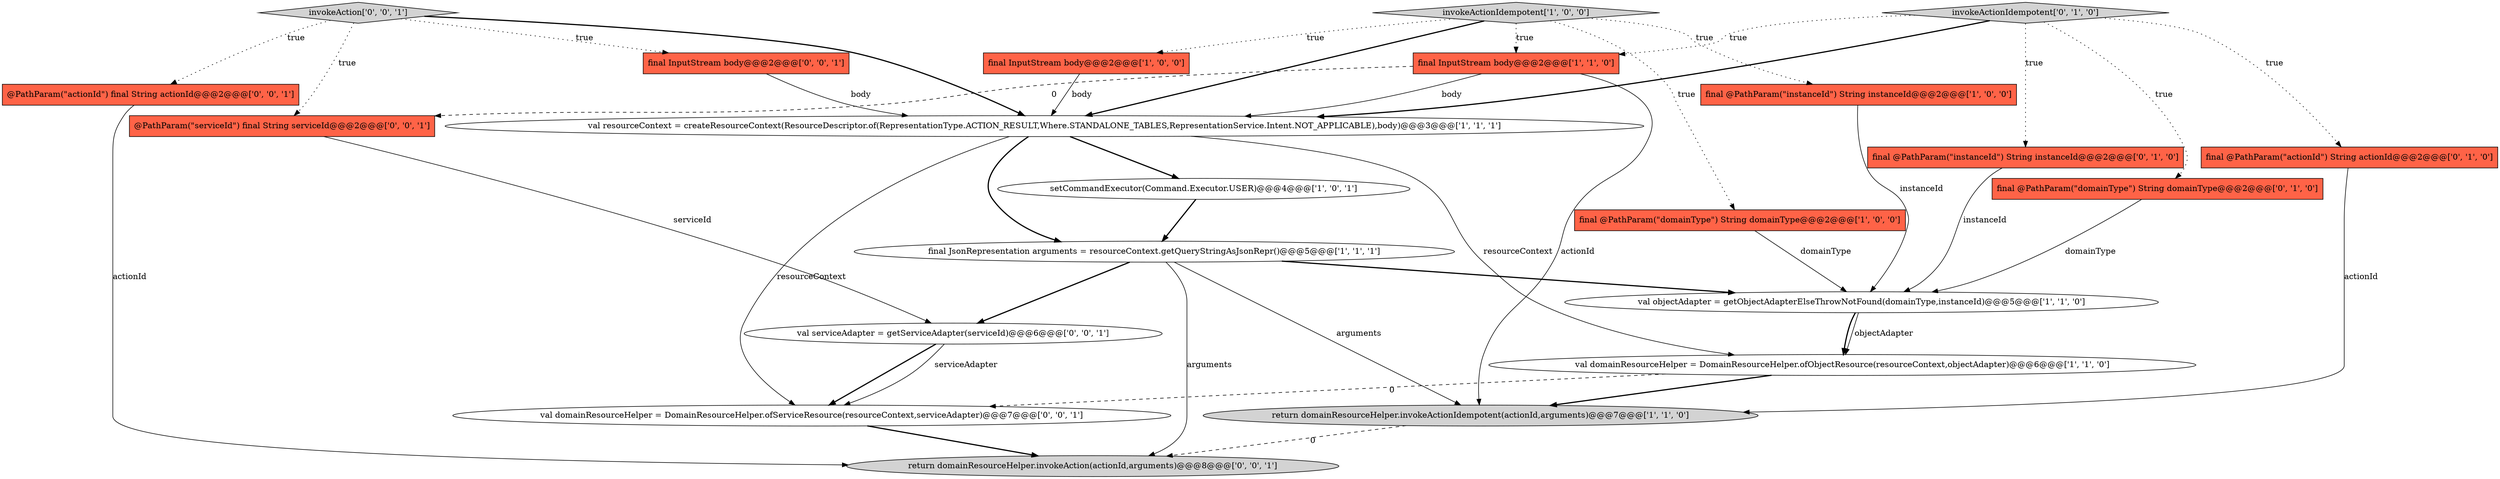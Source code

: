 digraph {
1 [style = filled, label = "setCommandExecutor(Command.Executor.USER)@@@4@@@['1', '0', '1']", fillcolor = white, shape = ellipse image = "AAA0AAABBB1BBB"];
3 [style = filled, label = "final JsonRepresentation arguments = resourceContext.getQueryStringAsJsonRepr()@@@5@@@['1', '1', '1']", fillcolor = white, shape = ellipse image = "AAA0AAABBB1BBB"];
6 [style = filled, label = "final @PathParam(\"domainType\") String domainType@@@2@@@['1', '0', '0']", fillcolor = tomato, shape = box image = "AAA0AAABBB1BBB"];
17 [style = filled, label = "final InputStream body@@@2@@@['0', '0', '1']", fillcolor = tomato, shape = box image = "AAA0AAABBB3BBB"];
20 [style = filled, label = "invokeAction['0', '0', '1']", fillcolor = lightgray, shape = diamond image = "AAA0AAABBB3BBB"];
13 [style = filled, label = "invokeActionIdempotent['0', '1', '0']", fillcolor = lightgray, shape = diamond image = "AAA0AAABBB2BBB"];
7 [style = filled, label = "invokeActionIdempotent['1', '0', '0']", fillcolor = lightgray, shape = diamond image = "AAA0AAABBB1BBB"];
14 [style = filled, label = "final @PathParam(\"actionId\") String actionId@@@2@@@['0', '1', '0']", fillcolor = tomato, shape = box image = "AAA0AAABBB2BBB"];
5 [style = filled, label = "val domainResourceHelper = DomainResourceHelper.ofObjectResource(resourceContext,objectAdapter)@@@6@@@['1', '1', '0']", fillcolor = white, shape = ellipse image = "AAA0AAABBB1BBB"];
16 [style = filled, label = "@PathParam(\"actionId\") final String actionId@@@2@@@['0', '0', '1']", fillcolor = tomato, shape = box image = "AAA0AAABBB3BBB"];
0 [style = filled, label = "val objectAdapter = getObjectAdapterElseThrowNotFound(domainType,instanceId)@@@5@@@['1', '1', '0']", fillcolor = white, shape = ellipse image = "AAA0AAABBB1BBB"];
4 [style = filled, label = "final InputStream body@@@2@@@['1', '0', '0']", fillcolor = tomato, shape = box image = "AAA0AAABBB1BBB"];
10 [style = filled, label = "val resourceContext = createResourceContext(ResourceDescriptor.of(RepresentationType.ACTION_RESULT,Where.STANDALONE_TABLES,RepresentationService.Intent.NOT_APPLICABLE),body)@@@3@@@['1', '1', '1']", fillcolor = white, shape = ellipse image = "AAA0AAABBB1BBB"];
8 [style = filled, label = "final @PathParam(\"instanceId\") String instanceId@@@2@@@['1', '0', '0']", fillcolor = tomato, shape = box image = "AAA0AAABBB1BBB"];
9 [style = filled, label = "final InputStream body@@@2@@@['1', '1', '0']", fillcolor = tomato, shape = box image = "AAA0AAABBB1BBB"];
12 [style = filled, label = "final @PathParam(\"instanceId\") String instanceId@@@2@@@['0', '1', '0']", fillcolor = tomato, shape = box image = "AAA0AAABBB2BBB"];
11 [style = filled, label = "final @PathParam(\"domainType\") String domainType@@@2@@@['0', '1', '0']", fillcolor = tomato, shape = box image = "AAA0AAABBB2BBB"];
19 [style = filled, label = "val domainResourceHelper = DomainResourceHelper.ofServiceResource(resourceContext,serviceAdapter)@@@7@@@['0', '0', '1']", fillcolor = white, shape = ellipse image = "AAA0AAABBB3BBB"];
21 [style = filled, label = "val serviceAdapter = getServiceAdapter(serviceId)@@@6@@@['0', '0', '1']", fillcolor = white, shape = ellipse image = "AAA0AAABBB3BBB"];
18 [style = filled, label = "@PathParam(\"serviceId\") final String serviceId@@@2@@@['0', '0', '1']", fillcolor = tomato, shape = box image = "AAA0AAABBB3BBB"];
15 [style = filled, label = "return domainResourceHelper.invokeAction(actionId,arguments)@@@8@@@['0', '0', '1']", fillcolor = lightgray, shape = ellipse image = "AAA0AAABBB3BBB"];
2 [style = filled, label = "return domainResourceHelper.invokeActionIdempotent(actionId,arguments)@@@7@@@['1', '1', '0']", fillcolor = lightgray, shape = ellipse image = "AAA0AAABBB1BBB"];
3->2 [style = solid, label="arguments"];
13->10 [style = bold, label=""];
7->6 [style = dotted, label="true"];
3->15 [style = solid, label="arguments"];
21->19 [style = bold, label=""];
13->12 [style = dotted, label="true"];
7->10 [style = bold, label=""];
20->17 [style = dotted, label="true"];
9->18 [style = dashed, label="0"];
16->15 [style = solid, label="actionId"];
12->0 [style = solid, label="instanceId"];
11->0 [style = solid, label="domainType"];
1->3 [style = bold, label=""];
10->3 [style = bold, label=""];
6->0 [style = solid, label="domainType"];
7->9 [style = dotted, label="true"];
18->21 [style = solid, label="serviceId"];
3->0 [style = bold, label=""];
0->5 [style = solid, label="objectAdapter"];
8->0 [style = solid, label="instanceId"];
20->10 [style = bold, label=""];
2->15 [style = dashed, label="0"];
9->10 [style = solid, label="body"];
5->2 [style = bold, label=""];
21->19 [style = solid, label="serviceAdapter"];
10->5 [style = solid, label="resourceContext"];
4->10 [style = solid, label="body"];
7->4 [style = dotted, label="true"];
20->18 [style = dotted, label="true"];
13->11 [style = dotted, label="true"];
3->21 [style = bold, label=""];
14->2 [style = solid, label="actionId"];
19->15 [style = bold, label=""];
10->1 [style = bold, label=""];
7->8 [style = dotted, label="true"];
13->14 [style = dotted, label="true"];
9->2 [style = solid, label="actionId"];
10->19 [style = solid, label="resourceContext"];
5->19 [style = dashed, label="0"];
20->16 [style = dotted, label="true"];
0->5 [style = bold, label=""];
17->10 [style = solid, label="body"];
13->9 [style = dotted, label="true"];
}

